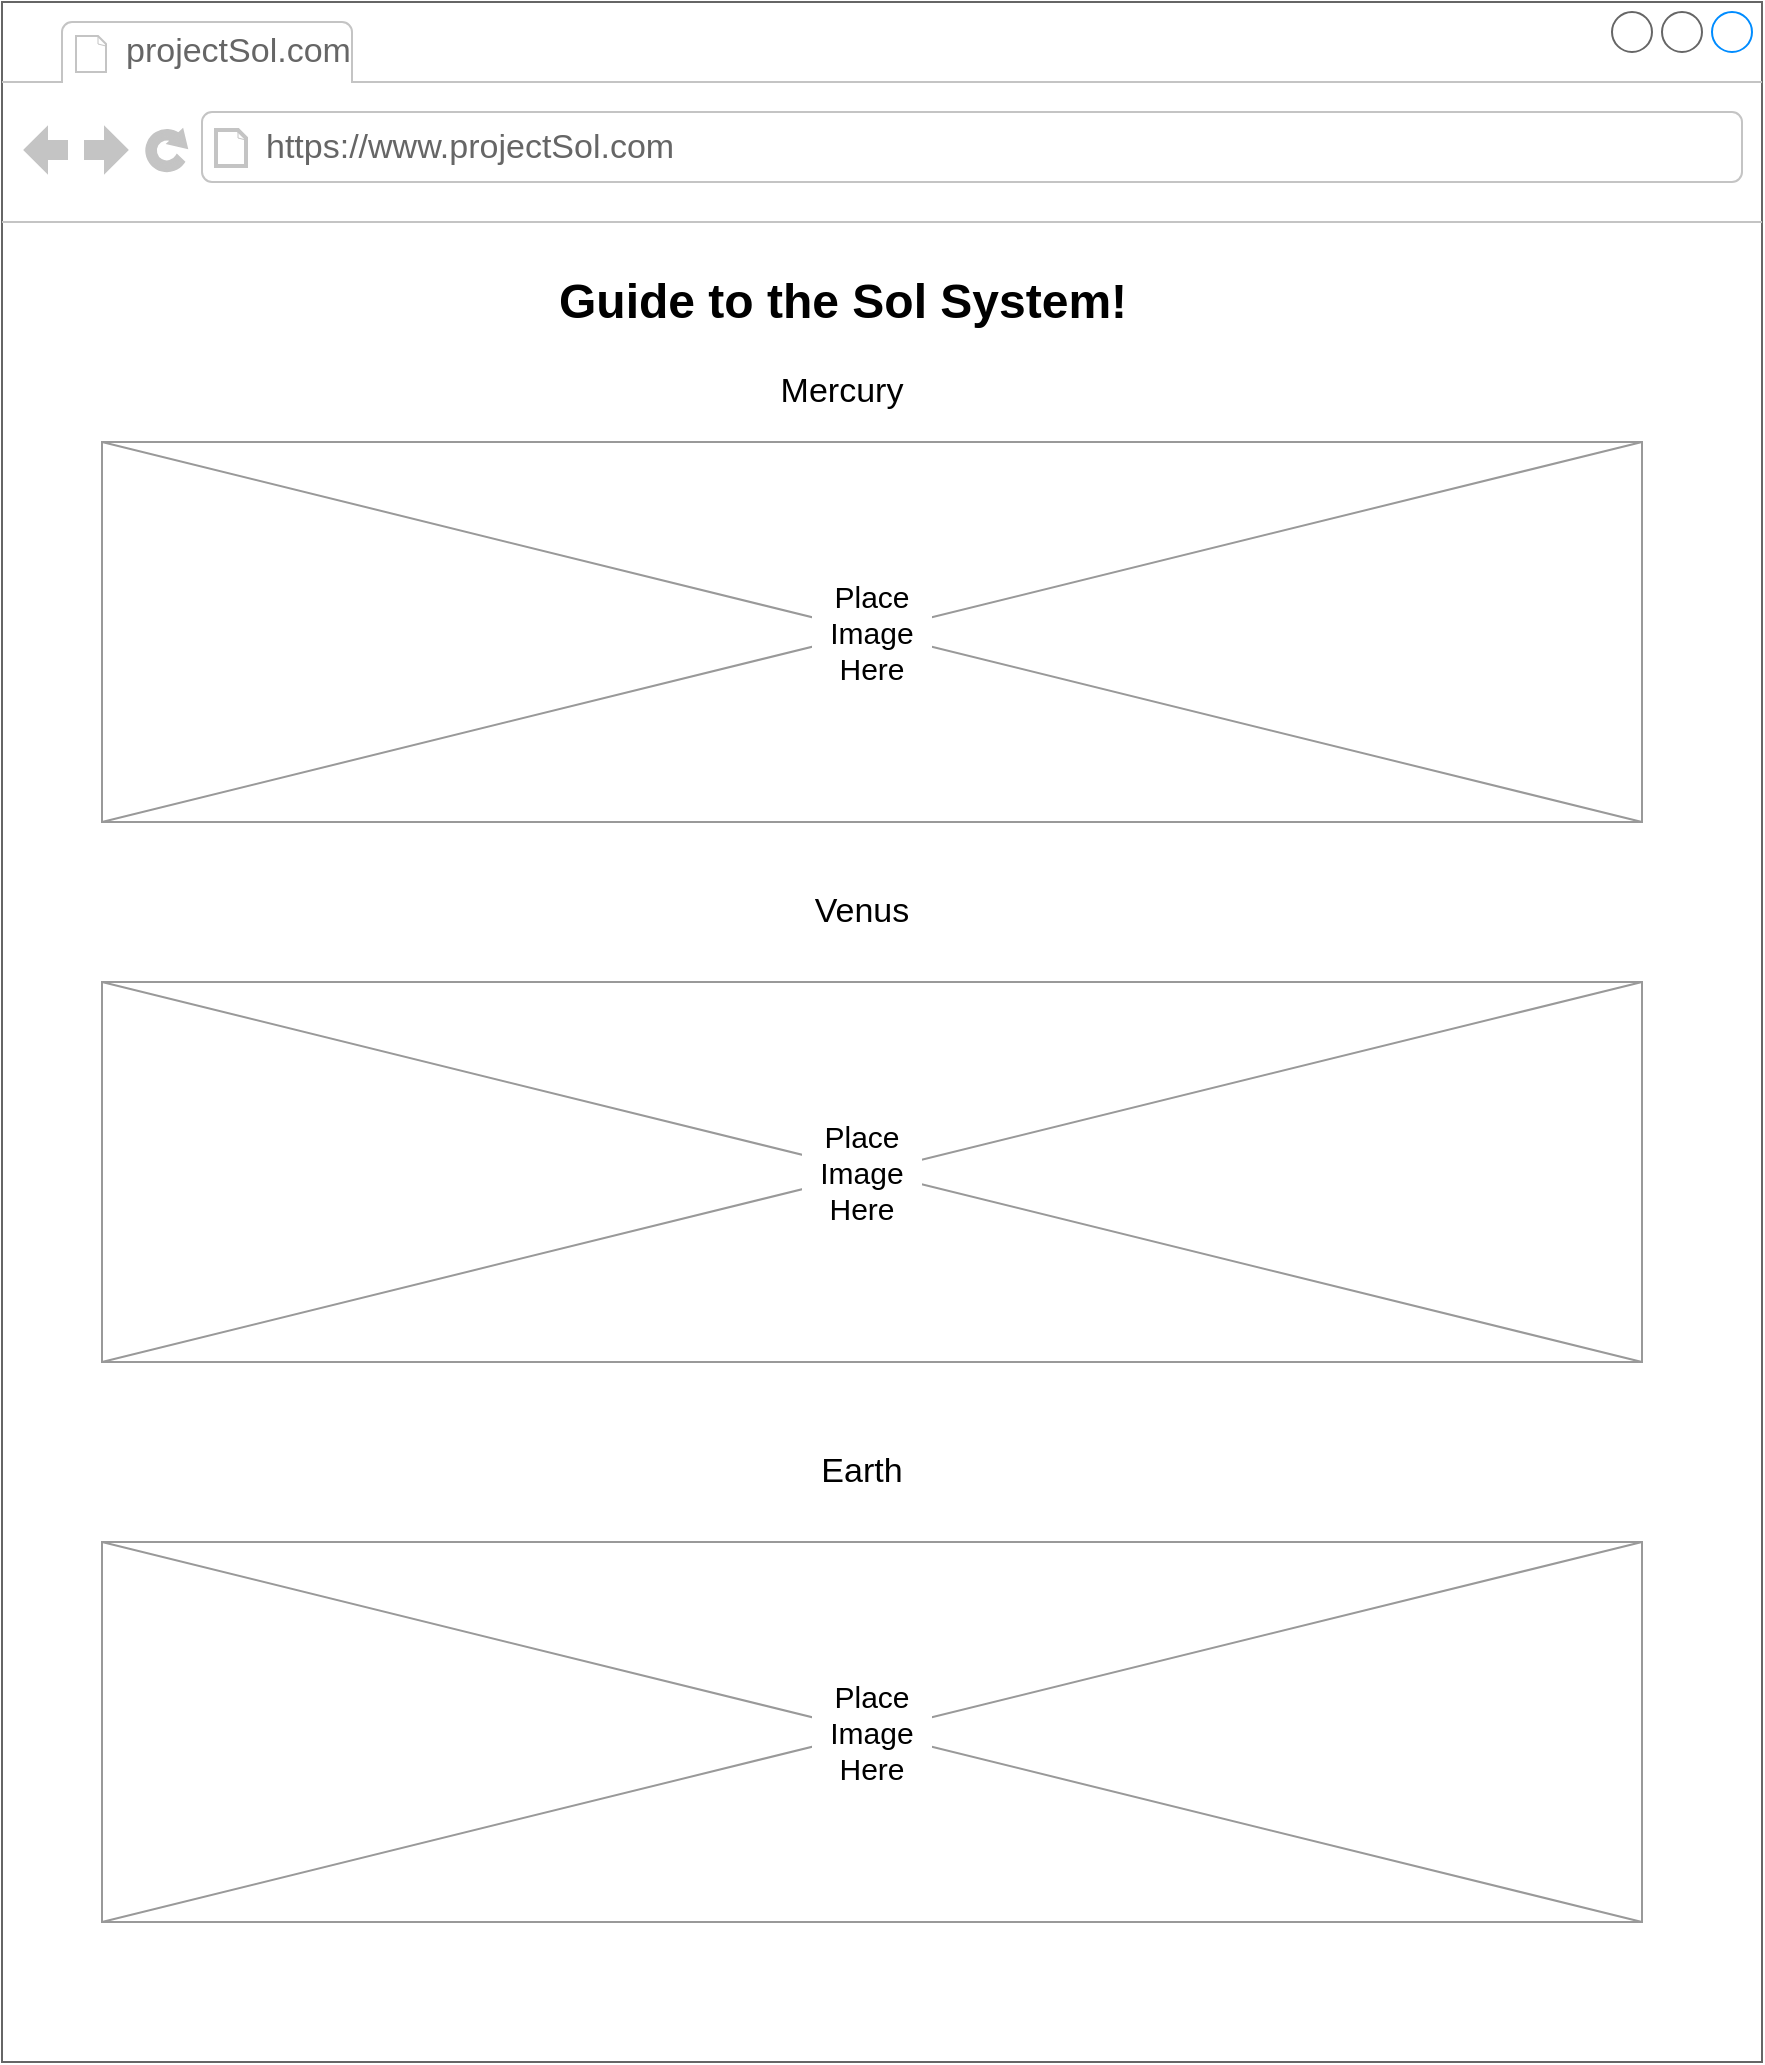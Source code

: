 <mxfile version="20.3.6" type="github">
  <diagram id="v9VLwlNByZTHMEbdvKlY" name="Page-1">
    <mxGraphModel dx="1375" dy="762" grid="1" gridSize="10" guides="1" tooltips="1" connect="1" arrows="1" fold="1" page="1" pageScale="1" pageWidth="1000" pageHeight="1200" math="0" shadow="0">
      <root>
        <mxCell id="0" />
        <mxCell id="1" parent="0" />
        <mxCell id="Y_LobGCqm3iwVCtXbVBd-1" value="" style="strokeWidth=1;shadow=0;dashed=0;align=center;html=1;shape=mxgraph.mockup.containers.browserWindow;rSize=0;strokeColor=#666666;strokeColor2=#008cff;strokeColor3=#c4c4c4;mainText=,;recursiveResize=0;" vertex="1" parent="1">
          <mxGeometry x="60" y="50" width="880" height="1030" as="geometry" />
        </mxCell>
        <mxCell id="Y_LobGCqm3iwVCtXbVBd-2" value="projectSol.com" style="strokeWidth=1;shadow=0;dashed=0;align=center;html=1;shape=mxgraph.mockup.containers.anchor;fontSize=17;fontColor=#666666;align=left;" vertex="1" parent="Y_LobGCqm3iwVCtXbVBd-1">
          <mxGeometry x="60" y="12" width="110" height="26" as="geometry" />
        </mxCell>
        <mxCell id="Y_LobGCqm3iwVCtXbVBd-3" value="https://www.projectSol.com" style="strokeWidth=1;shadow=0;dashed=0;align=center;html=1;shape=mxgraph.mockup.containers.anchor;rSize=0;fontSize=17;fontColor=#666666;align=left;" vertex="1" parent="Y_LobGCqm3iwVCtXbVBd-1">
          <mxGeometry x="130" y="60" width="250" height="26" as="geometry" />
        </mxCell>
        <mxCell id="Y_LobGCqm3iwVCtXbVBd-8" value="" style="verticalLabelPosition=bottom;shadow=0;dashed=0;align=center;html=1;verticalAlign=top;strokeWidth=1;shape=mxgraph.mockup.graphics.simpleIcon;strokeColor=#999999;fontSize=15;fillColor=default;" vertex="1" parent="Y_LobGCqm3iwVCtXbVBd-1">
          <mxGeometry x="50" y="220" width="770" height="190" as="geometry" />
        </mxCell>
        <mxCell id="Y_LobGCqm3iwVCtXbVBd-9" value="Place Image Here" style="text;html=1;strokeColor=none;fillColor=default;align=center;verticalAlign=middle;whiteSpace=wrap;rounded=0;fontSize=15;" vertex="1" parent="Y_LobGCqm3iwVCtXbVBd-1">
          <mxGeometry x="405" y="300" width="60" height="30" as="geometry" />
        </mxCell>
        <mxCell id="Y_LobGCqm3iwVCtXbVBd-15" value="Guide to the Sol System!" style="text;strokeColor=none;fillColor=none;html=1;fontSize=24;fontStyle=1;verticalAlign=middle;align=center;" vertex="1" parent="Y_LobGCqm3iwVCtXbVBd-1">
          <mxGeometry x="370" y="130" width="100" height="40" as="geometry" />
        </mxCell>
        <mxCell id="Y_LobGCqm3iwVCtXbVBd-16" value="&lt;font style=&quot;font-size: 17px;&quot;&gt;Mercury&lt;/font&gt;" style="text;html=1;strokeColor=none;fillColor=none;align=center;verticalAlign=middle;whiteSpace=wrap;rounded=0;" vertex="1" parent="Y_LobGCqm3iwVCtXbVBd-1">
          <mxGeometry x="390" y="180" width="60" height="30" as="geometry" />
        </mxCell>
        <mxCell id="Y_LobGCqm3iwVCtXbVBd-17" value="" style="verticalLabelPosition=bottom;shadow=0;dashed=0;align=center;html=1;verticalAlign=top;strokeWidth=1;shape=mxgraph.mockup.graphics.simpleIcon;strokeColor=#999999;fontSize=15;fillColor=default;" vertex="1" parent="Y_LobGCqm3iwVCtXbVBd-1">
          <mxGeometry x="50" y="490" width="770" height="190" as="geometry" />
        </mxCell>
        <mxCell id="Y_LobGCqm3iwVCtXbVBd-18" value="" style="verticalLabelPosition=bottom;shadow=0;dashed=0;align=center;html=1;verticalAlign=top;strokeWidth=1;shape=mxgraph.mockup.graphics.simpleIcon;strokeColor=#999999;fontSize=15;fillColor=default;" vertex="1" parent="Y_LobGCqm3iwVCtXbVBd-1">
          <mxGeometry x="50" y="770" width="770" height="190" as="geometry" />
        </mxCell>
        <mxCell id="Y_LobGCqm3iwVCtXbVBd-19" value="Place Image Here" style="text;html=1;strokeColor=none;fillColor=default;align=center;verticalAlign=middle;whiteSpace=wrap;rounded=0;fontSize=15;" vertex="1" parent="Y_LobGCqm3iwVCtXbVBd-1">
          <mxGeometry x="400" y="570" width="60" height="30" as="geometry" />
        </mxCell>
        <mxCell id="Y_LobGCqm3iwVCtXbVBd-20" value="Place Image Here" style="text;html=1;strokeColor=none;fillColor=default;align=center;verticalAlign=middle;whiteSpace=wrap;rounded=0;fontSize=15;" vertex="1" parent="Y_LobGCqm3iwVCtXbVBd-1">
          <mxGeometry x="405" y="850" width="60" height="30" as="geometry" />
        </mxCell>
        <mxCell id="Y_LobGCqm3iwVCtXbVBd-21" value="Venus" style="text;html=1;strokeColor=none;fillColor=none;align=center;verticalAlign=middle;whiteSpace=wrap;rounded=0;fontSize=17;" vertex="1" parent="Y_LobGCqm3iwVCtXbVBd-1">
          <mxGeometry x="400" y="440" width="60" height="30" as="geometry" />
        </mxCell>
        <mxCell id="Y_LobGCqm3iwVCtXbVBd-22" value="Earth" style="text;html=1;strokeColor=none;fillColor=none;align=center;verticalAlign=middle;whiteSpace=wrap;rounded=0;fontSize=17;" vertex="1" parent="Y_LobGCqm3iwVCtXbVBd-1">
          <mxGeometry x="400" y="720" width="60" height="30" as="geometry" />
        </mxCell>
      </root>
    </mxGraphModel>
  </diagram>
</mxfile>
